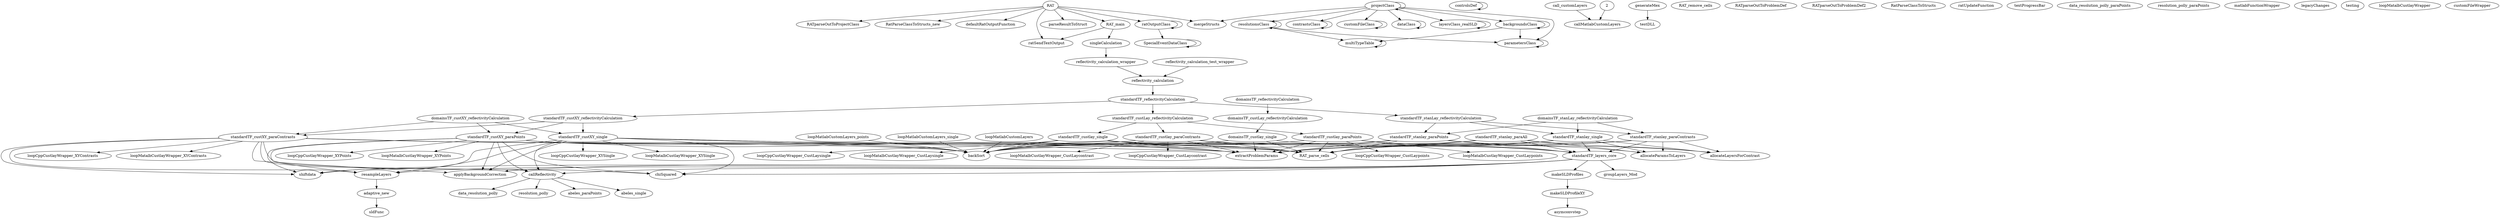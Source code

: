 /* Created by mdot for Matlab */
digraph m2html {
  RAT -> RAT_main;
  RAT -> RATparseOutToProjectClass;
  RAT -> RatParseClassToStructs_new;
  RAT -> defaultRatOutputFunction;
  RAT -> ratOutputClass;
  RAT -> ratSendTextOutput;
  RAT -> parseResultToStruct;
  RAT -> mergeStructs;
  RAT_main -> ratSendTextOutput;
  RAT_main -> singleCalculation;
  controlsDef -> controlsDef;
  SpecialEventDataClass -> SpecialEventDataClass;
  ratOutputClass -> SpecialEventDataClass;
  ratOutputClass -> ratOutputClass;
  backgroundsClass -> backgroundsClass;
  backgroundsClass -> multiTypeTable;
  backgroundsClass -> parametersClass;
  contrastsClass -> contrastsClass;
  customFileClass -> customFileClass;
  dataClass -> dataClass;
  layersClass_realSLD -> layersClass_realSLD;
  multiTypeTable -> multiTypeTable;
  parametersClass -> parametersClass;
  projectClass -> backgroundsClass;
  projectClass -> contrastsClass;
  projectClass -> customFileClass;
  projectClass -> dataClass;
  projectClass -> layersClass_realSLD;
  projectClass -> mergeStructs;
  projectClass -> parametersClass;
  projectClass -> projectClass;
  projectClass -> resolutionsClass;
  resolutionsClass -> multiTypeTable;
  resolutionsClass -> parametersClass;
  resolutionsClass -> resolutionsClass;
  singleCalculation -> reflectivity_calculation_wrapper;
  call_customLayers 2 -> callMatlabCustomLayers;
  call_customLayers -> callMatlabCustomLayers;
  callReflectivity -> data_resolution_polly;
  callReflectivity -> resolution_polly;
  callReflectivity -> abeles_paraPoints;
  callReflectivity -> abeles_single;
  generateMex -> testDLL;
  loopMatlabCustomLayers -> backSort;
  loopMatlabCustomLayers_points -> backSort;
  loopMatlabCustomLayers_single -> backSort;
  makeSLDProfileXY -> asymconvstep;
  makeSLDProfiles -> makeSLDProfileXY;
  adaptive_new -> sldFunc;
  resampleLayers -> adaptive_new;
  domainsTF_custlay_single -> RAT_parse_cells;
  domainsTF_custlay_single -> extractProblemParams;
  domainsTF_custlay_single -> backSort;
  domainsTF_custlay_single -> standardTF_layers_core;
  domainsTF_custLay_reflectivityCalculation -> domainsTF_custlay_single;
  domainsTF_custXY_reflectivityCalculation -> standardTF_custXY_paraContrasts;
  domainsTF_custXY_reflectivityCalculation -> standardTF_custXY_paraPoints;
  domainsTF_custXY_reflectivityCalculation -> standardTF_custXY_single;
  domainsTF_reflectivityCalculation -> domainsTF_custLay_reflectivityCalculation;
  domainsTF_stanLay_reflectivityCalculation -> standardTF_stanlay_paraContrasts;
  domainsTF_stanLay_reflectivityCalculation -> standardTF_stanlay_paraPoints;
  domainsTF_stanLay_reflectivityCalculation -> standardTF_stanlay_single;
  reflectivity_calculation -> standardTF_reflectivityCalculation;
  reflectivity_calculation_test_wrapper -> reflectivity_calculation;
  reflectivity_calculation_wrapper -> reflectivity_calculation;
  standardTF_custlay_paraContrasts -> RAT_parse_cells;
  standardTF_custlay_paraContrasts -> extractProblemParams;
  standardTF_custlay_paraContrasts -> backSort;
  standardTF_custlay_paraContrasts -> loopCppCustlayWrapper_CustLaycontrast;
  standardTF_custlay_paraContrasts -> loopMatalbCustlayWrapper_CustLaycontrast;
  standardTF_custlay_paraContrasts -> standardTF_layers_core;
  standardTF_custlay_paraPoints -> RAT_parse_cells;
  standardTF_custlay_paraPoints -> extractProblemParams;
  standardTF_custlay_paraPoints -> backSort;
  standardTF_custlay_paraPoints -> loopCppCustlayWrapper_CustLaypoints;
  standardTF_custlay_paraPoints -> loopMatalbCustlayWrapper_CustLaypoints;
  standardTF_custlay_paraPoints -> standardTF_layers_core;
  standardTF_custlay_single -> RAT_parse_cells;
  standardTF_custlay_single -> extractProblemParams;
  standardTF_custlay_single -> backSort;
  standardTF_custlay_single -> loopCppCustlayWrapper_CustLaysingle;
  standardTF_custlay_single -> loopMatalbCustlayWrapper_CustLaysingle;
  standardTF_custlay_single -> standardTF_layers_core;
  standardTF_custLay_reflectivityCalculation -> standardTF_custlay_paraContrasts;
  standardTF_custLay_reflectivityCalculation -> standardTF_custlay_paraPoints;
  standardTF_custLay_reflectivityCalculation -> standardTF_custlay_single;
  standardTF_custXY_paraContrasts -> RAT_parse_cells;
  standardTF_custXY_paraContrasts -> extractProblemParams;
  standardTF_custXY_paraContrasts -> backSort;
  standardTF_custXY_paraContrasts -> applyBackgroundCorrection;
  standardTF_custXY_paraContrasts -> callReflectivity;
  standardTF_custXY_paraContrasts -> chiSquared;
  standardTF_custXY_paraContrasts -> loopCppCustlayWrapper_XYContrasts;
  standardTF_custXY_paraContrasts -> loopMatalbCustlayWrapper_XYContrasts;
  standardTF_custXY_paraContrasts -> resampleLayers;
  standardTF_custXY_paraContrasts -> shiftdata;
  standardTF_custXY_paraPoints -> RAT_parse_cells;
  standardTF_custXY_paraPoints -> extractProblemParams;
  standardTF_custXY_paraPoints -> backSort;
  standardTF_custXY_paraPoints -> applyBackgroundCorrection;
  standardTF_custXY_paraPoints -> callReflectivity;
  standardTF_custXY_paraPoints -> chiSquared;
  standardTF_custXY_paraPoints -> loopCppCustlayWrapper_XYPoints;
  standardTF_custXY_paraPoints -> loopMatalbCustlayWrapper_XYPoints;
  standardTF_custXY_paraPoints -> resampleLayers;
  standardTF_custXY_paraPoints -> shiftdata;
  standardTF_custXY_single -> RAT_parse_cells;
  standardTF_custXY_single -> extractProblemParams;
  standardTF_custXY_single -> backSort;
  standardTF_custXY_single -> applyBackgroundCorrection;
  standardTF_custXY_single -> callReflectivity;
  standardTF_custXY_single -> chiSquared;
  standardTF_custXY_single -> loopCppCustlayWrapper_XYSingle;
  standardTF_custXY_single -> loopMatalbCustlayWrapper_XYSingle;
  standardTF_custXY_single -> resampleLayers;
  standardTF_custXY_single -> shiftdata;
  standardTF_custXY_reflectivityCalculation -> standardTF_custXY_paraContrasts;
  standardTF_custXY_reflectivityCalculation -> standardTF_custXY_paraPoints;
  standardTF_custXY_reflectivityCalculation -> standardTF_custXY_single;
  standardTF_layers_core -> applyBackgroundCorrection;
  standardTF_layers_core -> callReflectivity;
  standardTF_layers_core -> chiSquared;
  standardTF_layers_core -> groupLayers_Mod;
  standardTF_layers_core -> makeSLDProfiles;
  standardTF_layers_core -> resampleLayers;
  standardTF_layers_core -> shiftdata;
  standardTF_reflectivityCalculation -> standardTF_custLay_reflectivityCalculation;
  standardTF_reflectivityCalculation -> standardTF_custXY_reflectivityCalculation;
  standardTF_reflectivityCalculation -> standardTF_stanLay_reflectivityCalculation;
  standardTF_stanlay_paraAll -> RAT_parse_cells;
  standardTF_stanlay_paraAll -> extractProblemParams;
  standardTF_stanlay_paraAll -> backSort;
  standardTF_stanlay_paraAll -> allocateLayersForContrast;
  standardTF_stanlay_paraAll -> allocateParamsToLayers;
  standardTF_stanlay_paraAll -> standardTF_layers_core;
  standardTF_stanlay_paraContrasts -> RAT_parse_cells;
  standardTF_stanlay_paraContrasts -> extractProblemParams;
  standardTF_stanlay_paraContrasts -> backSort;
  standardTF_stanlay_paraContrasts -> allocateLayersForContrast;
  standardTF_stanlay_paraContrasts -> allocateParamsToLayers;
  standardTF_stanlay_paraContrasts -> standardTF_layers_core;
  standardTF_stanlay_paraPoints -> RAT_parse_cells;
  standardTF_stanlay_paraPoints -> extractProblemParams;
  standardTF_stanlay_paraPoints -> backSort;
  standardTF_stanlay_paraPoints -> allocateLayersForContrast;
  standardTF_stanlay_paraPoints -> allocateParamsToLayers;
  standardTF_stanlay_paraPoints -> standardTF_layers_core;
  standardTF_stanlay_single -> RAT_parse_cells;
  standardTF_stanlay_single -> extractProblemParams;
  standardTF_stanlay_single -> backSort;
  standardTF_stanlay_single -> allocateLayersForContrast;
  standardTF_stanlay_single -> allocateParamsToLayers;
  standardTF_stanlay_single -> standardTF_layers_core;
  standardTF_stanLay_reflectivityCalculation -> standardTF_stanlay_paraContrasts;
  standardTF_stanLay_reflectivityCalculation -> standardTF_stanlay_paraPoints;
  standardTF_stanLay_reflectivityCalculation -> standardTF_stanlay_single;

  RAT [URL="./API/RAT.html"];
  RAT_main [URL="./API/RAT_main.html"];
  RAT_parse_cells [URL="./API/RAT_parse_cells.html"];
  RAT_remove_cells [URL="./API/RAT_remove_cells.html"];
  RATparseOutToProblemDef [URL="./API/RATparseOutToProblemDef.html"];
  RATparseOutToProblemDef2 [URL="./API/RATparseOutToProblemDef2.html"];
  RATparseOutToProjectClass [URL="./API/RATparseOutToProjectClass.html"];
  RatParseClassToStructs [URL="./API/RatParseClassToStructs.html"];
  RatParseClassToStructs_new [URL="./API/RatParseClassToStructs_new.html"];
  controlsDef [URL="./API/controlsDef/controlsDef.html"];
  extractProblemParams [URL="./API/extractProblemParams.html"];
  SpecialEventDataClass [URL="./API/outputFcn/SpecialEventDataClass.html"];
  defaultRatOutputFunction [URL="./API/outputFcn/defaultRatOutputFunction.html"];
  ratOutputClass [URL="./API/outputFcn/ratOutputClass.html"];
  ratSendTextOutput [URL="./API/outputFcn/ratSendTextOutput.html"];
  ratUpdateFunction [URL="./API/outputFcn/ratUpdateFunction.html"];
  parseResultToStruct [URL="./API/parseResultToStruct.html"];
  backgroundsClass [URL="./API/projectClass/backgroundsClass.html"];
  contrastsClass [URL="./API/projectClass/contrastsClass.html"];
  customFileClass [URL="./API/projectClass/customFileClass.html"];
  dataClass [URL="./API/projectClass/dataClass.html"];
  layersClass_realSLD [URL="./API/projectClass/layersClass_realSLD.html"];
  mergeStructs [URL="./API/projectClass/mergeStructs.html"];
  multiTypeTable [URL="./API/projectClass/multiTypeTable.html"];
  parametersClass [URL="./API/projectClass/parametersClass.html"];
  projectClass [URL="./API/projectClass/projectClass.html"];
  resolutionsClass [URL="./API/projectClass/resolutionsClass.html"];
  singleCalculation [URL="./API/singleCalculation.html"];
  textProgressBar [URL="./API/textProgressBar.html"];
  data_resolution_polly [URL="./targetFunctions/common/Resolution_Functions/Simple_Gaussian/data_resolution_polly.html"];
  data_resolution_polly_paraPoints [URL="./targetFunctions/common/Resolution_Functions/Simple_Gaussian/data_resolution_polly_paraPoints.html"];
  resolution_polly [URL="./targetFunctions/common/Resolution_Functions/Simple_Gaussian/resolution_polly.html"];
  resolution_polly_paraPoints [URL="./targetFunctions/common/Resolution_Functions/Simple_Gaussian/resolution_polly_paraPoints.html"];
  backSort [URL="./targetFunctions/common/backSorts/backSort.html"];
  call_customLayers 2 [URL="./targetFunctions/common/callCustomLayers/call_customLayers 2.html"];
  call_customLayers [URL="./targetFunctions/common/callCustomLayers/call_customLayers.html"];
  callMatlabCustomLayers [URL="./targetFunctions/common/callMatlabFunction/callMatlabCustomLayers.html"];
  matlabFunctionWrapper [URL="./targetFunctions/common/callMatlabFunction/matlabFunctionWrapper.html"];
  applyBackgroundCorrection [URL="./targetFunctions/common/callReflectivity/applyBackgroundCorrection.html"];
  callReflectivity [URL="./targetFunctions/common/callReflectivity/callReflectivity.html"];
  chiSquared [URL="./targetFunctions/common/costFunctions/chiSquared/chiSquared.html"];
  allocateLayersForContrast [URL="./targetFunctions/common/groupLayers/allocateLayersForContrast.html"];
  allocateParamsToLayers [URL="./targetFunctions/common/groupLayers/allocateParamsToLayers.html"];
  groupLayers_Mod [URL="./targetFunctions/common/groupLayers/groupLayers_Mod.html"];
  legacyChanges [URL="./targetFunctions/common/legacyChanges/legacyChanges.html"];
  generateMex [URL="./targetFunctions/common/loopCppCustlayWrapper/generateMex.html"];
  loopCppCustlayWrapper_CustLaycontrast [URL="./targetFunctions/common/loopCppCustlayWrapper/loopCppCustlayWrapper_CustLaycontrast.html"];
  loopCppCustlayWrapper_CustLaypoints [URL="./targetFunctions/common/loopCppCustlayWrapper/loopCppCustlayWrapper_CustLaypoints.html"];
  loopCppCustlayWrapper_CustLaysingle [URL="./targetFunctions/common/loopCppCustlayWrapper/loopCppCustlayWrapper_CustLaysingle.html"];
  loopCppCustlayWrapper_XYContrasts [URL="./targetFunctions/common/loopCppCustlayWrapper/loopCppCustlayWrapper_XYContrasts.html"];
  loopCppCustlayWrapper_XYPoints [URL="./targetFunctions/common/loopCppCustlayWrapper/loopCppCustlayWrapper_XYPoints.html"];
  loopCppCustlayWrapper_XYSingle [URL="./targetFunctions/common/loopCppCustlayWrapper/loopCppCustlayWrapper_XYSingle.html"];
  testDLL [URL="./targetFunctions/common/loopCppCustlayWrapper/testDLL.html"];
  testing [URL="./targetFunctions/common/loopCppCustlayWrapper/testing.html"];
  loopMatalbCustlayWrapper [URL="./targetFunctions/common/loopMatlabCustomLayers/loopMatalbCustlayWrapper.html"];
  loopMatalbCustlayWrapper_CustLaycontrast [URL="./targetFunctions/common/loopMatlabCustomLayers/loopMatalbCustlayWrapper_CustLaycontrast.html"];
  loopMatalbCustlayWrapper_CustLaypoints [URL="./targetFunctions/common/loopMatlabCustomLayers/loopMatalbCustlayWrapper_CustLaypoints.html"];
  loopMatalbCustlayWrapper_CustLaysingle [URL="./targetFunctions/common/loopMatlabCustomLayers/loopMatalbCustlayWrapper_CustLaysingle.html"];
  loopMatalbCustlayWrapper_XYContrasts [URL="./targetFunctions/common/loopMatlabCustomLayers/loopMatalbCustlayWrapper_XYContrasts.html"];
  loopMatalbCustlayWrapper_XYPoints [URL="./targetFunctions/common/loopMatlabCustomLayers/loopMatalbCustlayWrapper_XYPoints.html"];
  loopMatalbCustlayWrapper_XYSingle [URL="./targetFunctions/common/loopMatlabCustomLayers/loopMatalbCustlayWrapper_XYSingle.html"];
  loopMatlabCustomLayers [URL="./targetFunctions/common/loopMatlabCustomLayers/loopMatlabCustomLayers.html"];
  loopMatlabCustomLayers_points [URL="./targetFunctions/common/loopMatlabCustomLayers/loopMatlabCustomLayers_points.html"];
  loopMatlabCustomLayers_single [URL="./targetFunctions/common/loopMatlabCustomLayers/loopMatlabCustomLayers_single.html"];
  asymconvstep [URL="./targetFunctions/common/makeSLDProfiles/asymconvstep.html"];
  makeSLDProfileXY [URL="./targetFunctions/common/makeSLDProfiles/makeSLDProfileXY.html"];
  makeSLDProfiles [URL="./targetFunctions/common/makeSLDProfiles/makeSLDProfiles.html"];
  abeles_paraPoints [URL="./targetFunctions/common/reflectivityCalculations/Abeles/abeles_paraPoints.html"];
  abeles_single [URL="./targetFunctions/common/reflectivityCalculations/Abeles/abeles_single.html"];
  adaptive_new [URL="./targetFunctions/common/resampleLayers/adaptive_new.html"];
  resampleLayers [URL="./targetFunctions/common/resampleLayers/resampleLayers.html"];
  sldFunc [URL="./targetFunctions/common/resampleLayers/sldFunc.html"];
  shiftdata [URL="./targetFunctions/common/shiftData/shiftdata.html"];
  domainsTF_custlay_single [URL="./targetFunctions/domains_TF/domainsTF_custLay/domainsTF_custlay_single.html"];
  domainsTF_custLay_reflectivityCalculation [URL="./targetFunctions/domains_TF/domainsTF_custLay_reflectivityCalculation.html"];
  domainsTF_custXY_reflectivityCalculation [URL="./targetFunctions/domains_TF/domainsTF_custXY_reflectivityCalculation.html"];
  domainsTF_reflectivityCalculation [URL="./targetFunctions/domains_TF/domainsTF_reflectivityCalculation.html"];
  domainsTF_stanLay_reflectivityCalculation [URL="./targetFunctions/domains_TF/domainsTF_stanLay_reflectivityCalculation.html"];
  reflectivity_calculation [URL="./targetFunctions/reflectivity_calculation/reflectivity_calculation.html"];
  reflectivity_calculation_test_wrapper [URL="./targetFunctions/reflectivity_calculation/reflectivity_calculation_test_wrapper.html"];
  reflectivity_calculation_wrapper [URL="./targetFunctions/reflectivity_calculation/reflectivity_calculation_wrapper.html"];
  customFileWrapper [URL="./targetFunctions/standard_TF/standardTF_custLay/customFileWrapper.html"];
  standardTF_custlay_paraContrasts [URL="./targetFunctions/standard_TF/standardTF_custLay/standardTF_custlay_paraContrasts.html"];
  standardTF_custlay_paraPoints [URL="./targetFunctions/standard_TF/standardTF_custLay/standardTF_custlay_paraPoints.html"];
  standardTF_custlay_single [URL="./targetFunctions/standard_TF/standardTF_custLay/standardTF_custlay_single.html"];
  standardTF_custLay_reflectivityCalculation [URL="./targetFunctions/standard_TF/standardTF_custLay_reflectivityCalculation.html"];
  standardTF_custXY_paraContrasts [URL="./targetFunctions/standard_TF/standardTF_custXY/standardTF_custXY_paraContrasts.html"];
  standardTF_custXY_paraPoints [URL="./targetFunctions/standard_TF/standardTF_custXY/standardTF_custXY_paraPoints.html"];
  standardTF_custXY_single [URL="./targetFunctions/standard_TF/standardTF_custXY/standardTF_custXY_single.html"];
  standardTF_custXY_reflectivityCalculation [URL="./targetFunctions/standard_TF/standardTF_custXY_reflectivityCalculation.html"];
  standardTF_layers_core [URL="./targetFunctions/standard_TF/standardTF_layers_core.html"];
  standardTF_reflectivityCalculation [URL="./targetFunctions/standard_TF/standardTF_reflectivityCalculation.html"];
  standardTF_stanlay_paraAll [URL="./targetFunctions/standard_TF/standardTF_stanLay/standardTF_stanlay_paraAll.html"];
  standardTF_stanlay_paraContrasts [URL="./targetFunctions/standard_TF/standardTF_stanLay/standardTF_stanlay_paraContrasts.html"];
  standardTF_stanlay_paraPoints [URL="./targetFunctions/standard_TF/standardTF_stanLay/standardTF_stanlay_paraPoints.html"];
  standardTF_stanlay_single [URL="./targetFunctions/standard_TF/standardTF_stanLay/standardTF_stanlay_single.html"];
  standardTF_stanLay_reflectivityCalculation [URL="./targetFunctions/standard_TF/standardTF_stanLay_reflectivityCalculation.html"];
}